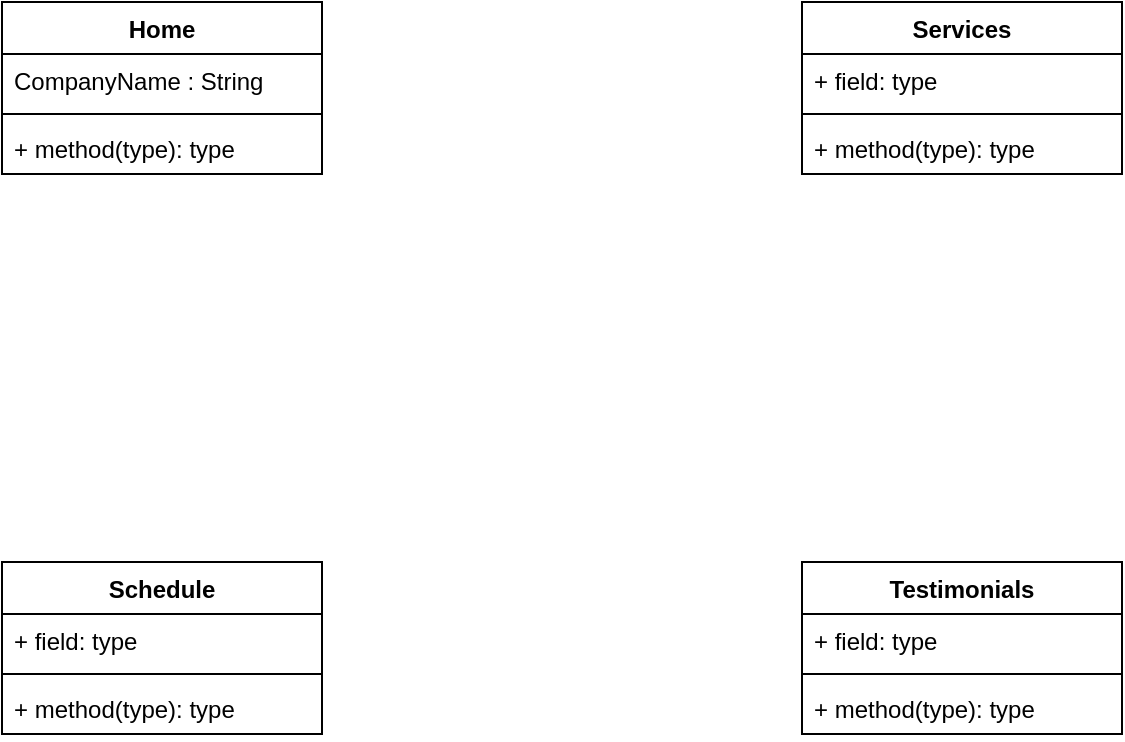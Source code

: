 <mxfile version="14.2.5" type="github">
  <diagram id="IAxIqhzKGzUkmjeo9DgQ" name="Page-1">
    <mxGraphModel dx="868" dy="450" grid="1" gridSize="10" guides="1" tooltips="1" connect="1" arrows="1" fold="1" page="1" pageScale="1" pageWidth="850" pageHeight="1100" math="0" shadow="0">
      <root>
        <mxCell id="0" />
        <mxCell id="1" parent="0" />
        <mxCell id="bywUVazKXprSNMSqvcyi-6" value="Home" style="swimlane;fontStyle=1;align=center;verticalAlign=top;childLayout=stackLayout;horizontal=1;startSize=26;horizontalStack=0;resizeParent=1;resizeParentMax=0;resizeLast=0;collapsible=1;marginBottom=0;" vertex="1" parent="1">
          <mxGeometry x="160" y="40" width="160" height="86" as="geometry" />
        </mxCell>
        <mxCell id="bywUVazKXprSNMSqvcyi-7" value="CompanyName : String" style="text;strokeColor=none;fillColor=none;align=left;verticalAlign=top;spacingLeft=4;spacingRight=4;overflow=hidden;rotatable=0;points=[[0,0.5],[1,0.5]];portConstraint=eastwest;" vertex="1" parent="bywUVazKXprSNMSqvcyi-6">
          <mxGeometry y="26" width="160" height="26" as="geometry" />
        </mxCell>
        <mxCell id="bywUVazKXprSNMSqvcyi-8" value="" style="line;strokeWidth=1;fillColor=none;align=left;verticalAlign=middle;spacingTop=-1;spacingLeft=3;spacingRight=3;rotatable=0;labelPosition=right;points=[];portConstraint=eastwest;" vertex="1" parent="bywUVazKXprSNMSqvcyi-6">
          <mxGeometry y="52" width="160" height="8" as="geometry" />
        </mxCell>
        <mxCell id="bywUVazKXprSNMSqvcyi-9" value="+ method(type): type" style="text;strokeColor=none;fillColor=none;align=left;verticalAlign=top;spacingLeft=4;spacingRight=4;overflow=hidden;rotatable=0;points=[[0,0.5],[1,0.5]];portConstraint=eastwest;" vertex="1" parent="bywUVazKXprSNMSqvcyi-6">
          <mxGeometry y="60" width="160" height="26" as="geometry" />
        </mxCell>
        <mxCell id="bywUVazKXprSNMSqvcyi-10" value="Services" style="swimlane;fontStyle=1;align=center;verticalAlign=top;childLayout=stackLayout;horizontal=1;startSize=26;horizontalStack=0;resizeParent=1;resizeParentMax=0;resizeLast=0;collapsible=1;marginBottom=0;" vertex="1" parent="1">
          <mxGeometry x="560" y="40" width="160" height="86" as="geometry" />
        </mxCell>
        <mxCell id="bywUVazKXprSNMSqvcyi-11" value="+ field: type" style="text;strokeColor=none;fillColor=none;align=left;verticalAlign=top;spacingLeft=4;spacingRight=4;overflow=hidden;rotatable=0;points=[[0,0.5],[1,0.5]];portConstraint=eastwest;" vertex="1" parent="bywUVazKXprSNMSqvcyi-10">
          <mxGeometry y="26" width="160" height="26" as="geometry" />
        </mxCell>
        <mxCell id="bywUVazKXprSNMSqvcyi-12" value="" style="line;strokeWidth=1;fillColor=none;align=left;verticalAlign=middle;spacingTop=-1;spacingLeft=3;spacingRight=3;rotatable=0;labelPosition=right;points=[];portConstraint=eastwest;" vertex="1" parent="bywUVazKXprSNMSqvcyi-10">
          <mxGeometry y="52" width="160" height="8" as="geometry" />
        </mxCell>
        <mxCell id="bywUVazKXprSNMSqvcyi-13" value="+ method(type): type" style="text;strokeColor=none;fillColor=none;align=left;verticalAlign=top;spacingLeft=4;spacingRight=4;overflow=hidden;rotatable=0;points=[[0,0.5],[1,0.5]];portConstraint=eastwest;" vertex="1" parent="bywUVazKXprSNMSqvcyi-10">
          <mxGeometry y="60" width="160" height="26" as="geometry" />
        </mxCell>
        <mxCell id="bywUVazKXprSNMSqvcyi-14" value="Schedule" style="swimlane;fontStyle=1;align=center;verticalAlign=top;childLayout=stackLayout;horizontal=1;startSize=26;horizontalStack=0;resizeParent=1;resizeParentMax=0;resizeLast=0;collapsible=1;marginBottom=0;" vertex="1" parent="1">
          <mxGeometry x="160" y="320" width="160" height="86" as="geometry" />
        </mxCell>
        <mxCell id="bywUVazKXprSNMSqvcyi-15" value="+ field: type" style="text;strokeColor=none;fillColor=none;align=left;verticalAlign=top;spacingLeft=4;spacingRight=4;overflow=hidden;rotatable=0;points=[[0,0.5],[1,0.5]];portConstraint=eastwest;" vertex="1" parent="bywUVazKXprSNMSqvcyi-14">
          <mxGeometry y="26" width="160" height="26" as="geometry" />
        </mxCell>
        <mxCell id="bywUVazKXprSNMSqvcyi-16" value="" style="line;strokeWidth=1;fillColor=none;align=left;verticalAlign=middle;spacingTop=-1;spacingLeft=3;spacingRight=3;rotatable=0;labelPosition=right;points=[];portConstraint=eastwest;" vertex="1" parent="bywUVazKXprSNMSqvcyi-14">
          <mxGeometry y="52" width="160" height="8" as="geometry" />
        </mxCell>
        <mxCell id="bywUVazKXprSNMSqvcyi-17" value="+ method(type): type" style="text;strokeColor=none;fillColor=none;align=left;verticalAlign=top;spacingLeft=4;spacingRight=4;overflow=hidden;rotatable=0;points=[[0,0.5],[1,0.5]];portConstraint=eastwest;" vertex="1" parent="bywUVazKXprSNMSqvcyi-14">
          <mxGeometry y="60" width="160" height="26" as="geometry" />
        </mxCell>
        <mxCell id="bywUVazKXprSNMSqvcyi-18" value="Testimonials" style="swimlane;fontStyle=1;align=center;verticalAlign=top;childLayout=stackLayout;horizontal=1;startSize=26;horizontalStack=0;resizeParent=1;resizeParentMax=0;resizeLast=0;collapsible=1;marginBottom=0;" vertex="1" parent="1">
          <mxGeometry x="560" y="320" width="160" height="86" as="geometry" />
        </mxCell>
        <mxCell id="bywUVazKXprSNMSqvcyi-19" value="+ field: type" style="text;strokeColor=none;fillColor=none;align=left;verticalAlign=top;spacingLeft=4;spacingRight=4;overflow=hidden;rotatable=0;points=[[0,0.5],[1,0.5]];portConstraint=eastwest;" vertex="1" parent="bywUVazKXprSNMSqvcyi-18">
          <mxGeometry y="26" width="160" height="26" as="geometry" />
        </mxCell>
        <mxCell id="bywUVazKXprSNMSqvcyi-20" value="" style="line;strokeWidth=1;fillColor=none;align=left;verticalAlign=middle;spacingTop=-1;spacingLeft=3;spacingRight=3;rotatable=0;labelPosition=right;points=[];portConstraint=eastwest;" vertex="1" parent="bywUVazKXprSNMSqvcyi-18">
          <mxGeometry y="52" width="160" height="8" as="geometry" />
        </mxCell>
        <mxCell id="bywUVazKXprSNMSqvcyi-21" value="+ method(type): type" style="text;strokeColor=none;fillColor=none;align=left;verticalAlign=top;spacingLeft=4;spacingRight=4;overflow=hidden;rotatable=0;points=[[0,0.5],[1,0.5]];portConstraint=eastwest;" vertex="1" parent="bywUVazKXprSNMSqvcyi-18">
          <mxGeometry y="60" width="160" height="26" as="geometry" />
        </mxCell>
      </root>
    </mxGraphModel>
  </diagram>
</mxfile>
